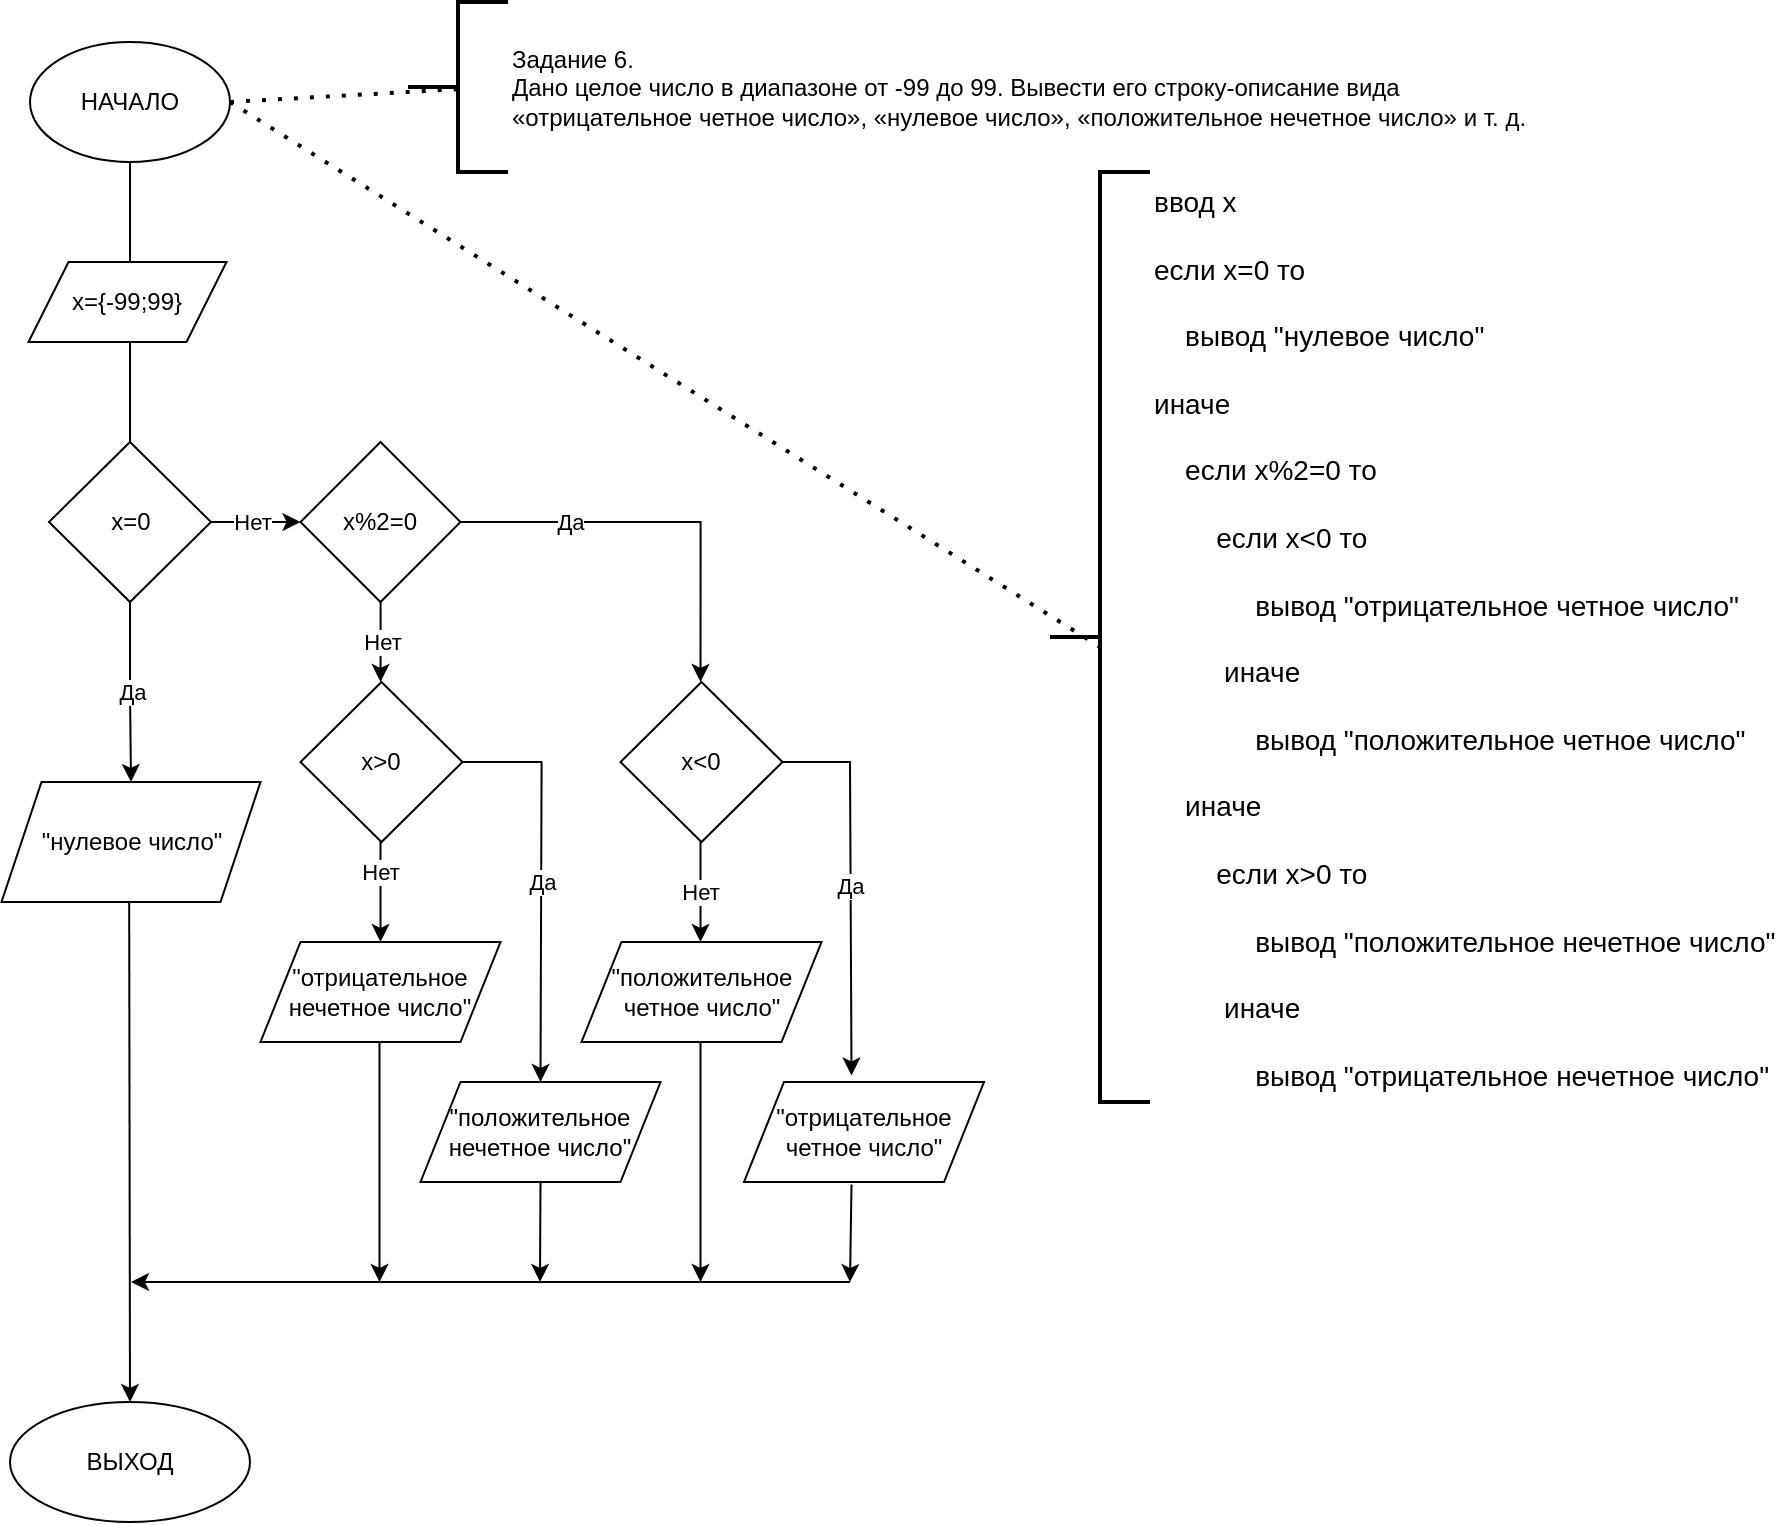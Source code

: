 <mxfile version="17.2.4" type="github">
  <diagram id="37yr4msfYbyl-9EYdki9" name="Page-1">
    <mxGraphModel dx="1196" dy="2193" grid="1" gridSize="10" guides="1" tooltips="1" connect="1" arrows="1" fold="1" page="1" pageScale="1" pageWidth="827" pageHeight="1169" math="0" shadow="0">
      <root>
        <mxCell id="0" />
        <mxCell id="1" parent="0" />
        <mxCell id="oL-Ydp1QBFsGxcC119Pf-1" value="" style="edgeStyle=none;rounded=0;orthogonalLoop=1;jettySize=auto;html=1;" edge="1" parent="1">
          <mxGeometry relative="1" as="geometry">
            <mxPoint x="400" y="80" as="sourcePoint" />
            <mxPoint x="400" y="250" as="targetPoint" />
          </mxGeometry>
        </mxCell>
        <mxCell id="oL-Ydp1QBFsGxcC119Pf-2" value="НАЧАЛО" style="ellipse;whiteSpace=wrap;html=1;" vertex="1" parent="1">
          <mxGeometry x="350" y="20" width="100" height="60" as="geometry" />
        </mxCell>
        <mxCell id="oL-Ydp1QBFsGxcC119Pf-3" value="Нет" style="edgeStyle=none;rounded=0;orthogonalLoop=1;jettySize=auto;html=1;entryX=0;entryY=0.5;entryDx=0;entryDy=0;" edge="1" parent="1" source="oL-Ydp1QBFsGxcC119Pf-5" target="oL-Ydp1QBFsGxcC119Pf-19">
          <mxGeometry x="-0.129" relative="1" as="geometry">
            <mxPoint x="490" y="260" as="targetPoint" />
            <mxPoint x="1" as="offset" />
          </mxGeometry>
        </mxCell>
        <mxCell id="oL-Ydp1QBFsGxcC119Pf-4" value="Да" style="edgeStyle=orthogonalEdgeStyle;rounded=0;orthogonalLoop=1;jettySize=auto;html=1;entryX=0.5;entryY=0;entryDx=0;entryDy=0;" edge="1" parent="1" source="oL-Ydp1QBFsGxcC119Pf-5" target="oL-Ydp1QBFsGxcC119Pf-25">
          <mxGeometry relative="1" as="geometry">
            <mxPoint x="400.5" y="340" as="targetPoint" />
          </mxGeometry>
        </mxCell>
        <mxCell id="oL-Ydp1QBFsGxcC119Pf-5" value="x=0" style="rhombus;whiteSpace=wrap;html=1;" vertex="1" parent="1">
          <mxGeometry x="359.5" y="220" width="81" height="80" as="geometry" />
        </mxCell>
        <mxCell id="oL-Ydp1QBFsGxcC119Pf-7" value="x={-99;99}" style="shape=parallelogram;perimeter=parallelogramPerimeter;whiteSpace=wrap;html=1;fixedSize=1;" vertex="1" parent="1">
          <mxGeometry x="349.25" y="130" width="99" height="40" as="geometry" />
        </mxCell>
        <mxCell id="oL-Ydp1QBFsGxcC119Pf-10" style="edgeStyle=none;rounded=0;orthogonalLoop=1;jettySize=auto;html=1;exitX=0.5;exitY=1;exitDx=0;exitDy=0;" edge="1" parent="1">
          <mxGeometry relative="1" as="geometry">
            <mxPoint x="401.75" y="590" as="sourcePoint" />
            <mxPoint x="401.75" y="590" as="targetPoint" />
          </mxGeometry>
        </mxCell>
        <mxCell id="oL-Ydp1QBFsGxcC119Pf-11" value="ВЫХОД" style="ellipse;whiteSpace=wrap;html=1;" vertex="1" parent="1">
          <mxGeometry x="340" y="700" width="120" height="60" as="geometry" />
        </mxCell>
        <mxCell id="oL-Ydp1QBFsGxcC119Pf-12" value="Задание 6. &lt;br&gt;&lt;div&gt;&lt;div&gt;Дано целое число в диапазоне от -99 до 99. Вывести его строку-описание вида&lt;/div&gt;&lt;div&gt;«отрицательное четное число», «нулевое число», «положительное нечетное число» и т. д.&lt;/div&gt;&lt;/div&gt;" style="strokeWidth=2;html=1;shape=mxgraph.flowchart.annotation_2;align=left;labelPosition=right;pointerEvents=1;" vertex="1" parent="1">
          <mxGeometry x="539" width="50" height="85" as="geometry" />
        </mxCell>
        <mxCell id="oL-Ydp1QBFsGxcC119Pf-13" value="" style="endArrow=none;dashed=1;html=1;dashPattern=1 3;strokeWidth=2;rounded=0;exitX=1;exitY=0.5;exitDx=0;exitDy=0;entryX=0.52;entryY=0.512;entryDx=0;entryDy=0;entryPerimeter=0;" edge="1" parent="1" source="oL-Ydp1QBFsGxcC119Pf-2" target="oL-Ydp1QBFsGxcC119Pf-12">
          <mxGeometry width="50" height="50" relative="1" as="geometry">
            <mxPoint x="532.5" y="160" as="sourcePoint" />
            <mxPoint x="582.5" y="110" as="targetPoint" />
          </mxGeometry>
        </mxCell>
        <mxCell id="oL-Ydp1QBFsGxcC119Pf-14" value="ввод х&lt;br&gt;&lt;br&gt;если x=0 то&lt;br&gt;&lt;span&gt;	&lt;/span&gt;&lt;span&gt;	&lt;/span&gt;&lt;br&gt;&lt;span&gt;&lt;/span&gt;&amp;nbsp; &amp;nbsp; вывод &quot;нулевое число&quot;&lt;br&gt;&amp;nbsp; &amp;nbsp;&amp;nbsp;&lt;br&gt;иначе &lt;br&gt;&amp;nbsp; &amp;nbsp; &lt;br&gt;&amp;nbsp; &amp;nbsp; если x%2=0 то&lt;br&gt;&lt;br&gt;&amp;nbsp; &amp;nbsp; &amp;nbsp; &amp;nbsp; если х&amp;lt;0 то&lt;br&gt;&lt;br&gt;&amp;nbsp; &amp;nbsp; &amp;nbsp; &amp;nbsp; &amp;nbsp; &amp;nbsp; &amp;nbsp;вывод &quot;отрицательное четное число&quot;&lt;br&gt;&lt;br&gt;&amp;nbsp; &amp;nbsp; &amp;nbsp; &amp;nbsp; &amp;nbsp;иначе&amp;nbsp;&amp;nbsp;&lt;br&gt;&lt;br&gt;&amp;nbsp; &amp;nbsp; &amp;nbsp; &amp;nbsp; &amp;nbsp; &amp;nbsp; &amp;nbsp;вывод &quot;положительное четное число&quot;&lt;br&gt;&lt;br&gt;&amp;nbsp; &amp;nbsp; иначе&lt;br&gt;&lt;br&gt;&amp;nbsp; &amp;nbsp; &amp;nbsp; &amp;nbsp; если х&amp;gt;0 то&lt;br&gt;&lt;br&gt;&amp;nbsp; &amp;nbsp; &amp;nbsp; &amp;nbsp; &amp;nbsp; &amp;nbsp; &amp;nbsp;вывод &quot;положительное нечетное число&quot;&lt;br&gt;&lt;br&gt;&amp;nbsp; &amp;nbsp; &amp;nbsp; &amp;nbsp; &amp;nbsp;иначе&amp;nbsp;&amp;nbsp;&lt;br&gt;&lt;br&gt;&amp;nbsp; &amp;nbsp; &amp;nbsp; &amp;nbsp; &amp;nbsp; &amp;nbsp; &amp;nbsp;вывод &quot;отрицательное нечетное число&quot;&amp;nbsp;&lt;br&gt;&lt;br&gt;&amp;nbsp; &amp;nbsp; &amp;nbsp; &amp;nbsp;&amp;nbsp;" style="strokeWidth=2;html=1;shape=mxgraph.flowchart.annotation_2;align=left;labelPosition=right;pointerEvents=1;verticalAlign=top;fontSize=14;spacing=2;spacingBottom=0;spacingLeft=0;spacingTop=0;horizontal=1;" vertex="1" parent="1">
          <mxGeometry x="860" y="85" width="50" height="465" as="geometry" />
        </mxCell>
        <mxCell id="oL-Ydp1QBFsGxcC119Pf-15" value="" style="endArrow=none;dashed=1;html=1;dashPattern=1 3;strokeWidth=2;rounded=0;exitX=1;exitY=0.5;exitDx=0;exitDy=0;entryX=0.52;entryY=0.512;entryDx=0;entryDy=0;entryPerimeter=0;" edge="1" parent="1" source="oL-Ydp1QBFsGxcC119Pf-2" target="oL-Ydp1QBFsGxcC119Pf-14">
          <mxGeometry width="50" height="50" relative="1" as="geometry">
            <mxPoint x="770" y="115" as="sourcePoint" />
            <mxPoint x="902.5" y="175" as="targetPoint" />
          </mxGeometry>
        </mxCell>
        <mxCell id="oL-Ydp1QBFsGxcC119Pf-17" value="Да" style="edgeStyle=orthogonalEdgeStyle;rounded=0;orthogonalLoop=1;jettySize=auto;html=1;" edge="1" parent="1" source="oL-Ydp1QBFsGxcC119Pf-19">
          <mxGeometry x="-0.453" relative="1" as="geometry">
            <mxPoint as="offset" />
            <mxPoint x="685.25" y="340" as="targetPoint" />
            <Array as="points">
              <mxPoint x="685" y="260" />
            </Array>
          </mxGeometry>
        </mxCell>
        <mxCell id="oL-Ydp1QBFsGxcC119Pf-18" value="Нет" style="edgeStyle=orthogonalEdgeStyle;rounded=0;orthogonalLoop=1;jettySize=auto;html=1;" edge="1" parent="1" source="oL-Ydp1QBFsGxcC119Pf-19">
          <mxGeometry relative="1" as="geometry">
            <mxPoint x="525.25" y="340" as="targetPoint" />
          </mxGeometry>
        </mxCell>
        <mxCell id="oL-Ydp1QBFsGxcC119Pf-19" value="x%2=0" style="rhombus;whiteSpace=wrap;html=1;" vertex="1" parent="1">
          <mxGeometry x="485.25" y="220" width="80" height="80" as="geometry" />
        </mxCell>
        <mxCell id="oL-Ydp1QBFsGxcC119Pf-22" value="Нет" style="endArrow=classic;html=1;rounded=0;exitX=0.5;exitY=1;exitDx=0;exitDy=0;" edge="1" parent="1">
          <mxGeometry width="50" height="50" relative="1" as="geometry">
            <mxPoint x="525.25" y="400" as="sourcePoint" />
            <mxPoint x="525.25" y="470" as="targetPoint" />
          </mxGeometry>
        </mxCell>
        <mxCell id="oL-Ydp1QBFsGxcC119Pf-23" value="" style="endArrow=classic;html=1;rounded=0;exitX=0.5;exitY=1;exitDx=0;exitDy=0;entryX=0.5;entryY=0;entryDx=0;entryDy=0;" edge="1" parent="1" target="oL-Ydp1QBFsGxcC119Pf-11">
          <mxGeometry width="50" height="50" relative="1" as="geometry">
            <mxPoint x="399.5" y="400" as="sourcePoint" />
            <mxPoint x="400" y="540" as="targetPoint" />
          </mxGeometry>
        </mxCell>
        <mxCell id="oL-Ydp1QBFsGxcC119Pf-24" value="" style="endArrow=classic;html=1;rounded=0;" edge="1" parent="1">
          <mxGeometry width="50" height="50" relative="1" as="geometry">
            <mxPoint x="760" y="640" as="sourcePoint" />
            <mxPoint x="400.5" y="640" as="targetPoint" />
          </mxGeometry>
        </mxCell>
        <mxCell id="oL-Ydp1QBFsGxcC119Pf-25" value="&quot;нулевое число&quot;" style="shape=parallelogram;perimeter=parallelogramPerimeter;whiteSpace=wrap;html=1;fixedSize=1;" vertex="1" parent="1">
          <mxGeometry x="335.75" y="390" width="129.5" height="60" as="geometry" />
        </mxCell>
        <mxCell id="oL-Ydp1QBFsGxcC119Pf-31" value="Да" style="edgeStyle=orthogonalEdgeStyle;rounded=0;orthogonalLoop=1;jettySize=auto;html=1;exitX=1;exitY=0.5;exitDx=0;exitDy=0;" edge="1" parent="1" source="oL-Ydp1QBFsGxcC119Pf-26">
          <mxGeometry relative="1" as="geometry">
            <mxPoint x="605.25" y="540" as="targetPoint" />
          </mxGeometry>
        </mxCell>
        <mxCell id="oL-Ydp1QBFsGxcC119Pf-26" value="x&amp;gt;0" style="rhombus;whiteSpace=wrap;html=1;" vertex="1" parent="1">
          <mxGeometry x="485.25" y="340" width="81" height="80" as="geometry" />
        </mxCell>
        <mxCell id="oL-Ydp1QBFsGxcC119Pf-27" value="x&amp;lt;0" style="rhombus;whiteSpace=wrap;html=1;" vertex="1" parent="1">
          <mxGeometry x="645.25" y="340" width="81" height="80" as="geometry" />
        </mxCell>
        <mxCell id="oL-Ydp1QBFsGxcC119Pf-28" value="Нет" style="endArrow=classic;html=1;rounded=0;" edge="1" parent="1">
          <mxGeometry width="50" height="50" relative="1" as="geometry">
            <mxPoint x="685.25" y="420" as="sourcePoint" />
            <mxPoint x="685.25" y="470" as="targetPoint" />
          </mxGeometry>
        </mxCell>
        <mxCell id="oL-Ydp1QBFsGxcC119Pf-32" value="&quot;положительное нечетное число&quot;" style="shape=parallelogram;perimeter=parallelogramPerimeter;whiteSpace=wrap;html=1;fixedSize=1;" vertex="1" parent="1">
          <mxGeometry x="545.25" y="540" width="120" height="50" as="geometry" />
        </mxCell>
        <mxCell id="oL-Ydp1QBFsGxcC119Pf-33" value="&quot;отрицательное&lt;br&gt;нечетное число&quot;" style="shape=parallelogram;perimeter=parallelogramPerimeter;whiteSpace=wrap;html=1;fixedSize=1;" vertex="1" parent="1">
          <mxGeometry x="465.25" y="470" width="120" height="50" as="geometry" />
        </mxCell>
        <mxCell id="oL-Ydp1QBFsGxcC119Pf-34" value="&quot;положительное&lt;br&gt;четное число&quot;" style="shape=parallelogram;perimeter=parallelogramPerimeter;whiteSpace=wrap;html=1;fixedSize=1;" vertex="1" parent="1">
          <mxGeometry x="625.75" y="470" width="120" height="50" as="geometry" />
        </mxCell>
        <mxCell id="oL-Ydp1QBFsGxcC119Pf-35" value="&quot;отрицательное четное число&quot;" style="shape=parallelogram;perimeter=parallelogramPerimeter;whiteSpace=wrap;html=1;fixedSize=1;" vertex="1" parent="1">
          <mxGeometry x="707" y="540" width="120" height="50" as="geometry" />
        </mxCell>
        <mxCell id="oL-Ydp1QBFsGxcC119Pf-36" value="Да" style="endArrow=classic;html=1;rounded=0;entryX=0.448;entryY=-0.065;entryDx=0;entryDy=0;entryPerimeter=0;" edge="1" parent="1" target="oL-Ydp1QBFsGxcC119Pf-35">
          <mxGeometry width="50" height="50" relative="1" as="geometry">
            <mxPoint x="726.25" y="380" as="sourcePoint" />
            <mxPoint x="770" y="540" as="targetPoint" />
            <Array as="points">
              <mxPoint x="760" y="380" />
            </Array>
          </mxGeometry>
        </mxCell>
        <mxCell id="oL-Ydp1QBFsGxcC119Pf-37" value="" style="endArrow=classic;html=1;rounded=0;" edge="1" parent="1">
          <mxGeometry width="50" height="50" relative="1" as="geometry">
            <mxPoint x="524.75" y="520" as="sourcePoint" />
            <mxPoint x="524.75" y="640" as="targetPoint" />
            <Array as="points" />
          </mxGeometry>
        </mxCell>
        <mxCell id="oL-Ydp1QBFsGxcC119Pf-38" value="" style="endArrow=classic;html=1;rounded=0;" edge="1" parent="1">
          <mxGeometry width="50" height="50" relative="1" as="geometry">
            <mxPoint x="685.25" y="520" as="sourcePoint" />
            <mxPoint x="685.25" y="640" as="targetPoint" />
            <Array as="points" />
          </mxGeometry>
        </mxCell>
        <mxCell id="oL-Ydp1QBFsGxcC119Pf-41" value="" style="endArrow=classic;html=1;rounded=0;exitX=0.5;exitY=1;exitDx=0;exitDy=0;" edge="1" parent="1" source="oL-Ydp1QBFsGxcC119Pf-32">
          <mxGeometry width="50" height="50" relative="1" as="geometry">
            <mxPoint x="710" y="570" as="sourcePoint" />
            <mxPoint x="605" y="640" as="targetPoint" />
          </mxGeometry>
        </mxCell>
        <mxCell id="oL-Ydp1QBFsGxcC119Pf-42" value="" style="endArrow=classic;html=1;rounded=0;exitX=0.448;exitY=1.026;exitDx=0;exitDy=0;exitPerimeter=0;" edge="1" parent="1" source="oL-Ydp1QBFsGxcC119Pf-35">
          <mxGeometry width="50" height="50" relative="1" as="geometry">
            <mxPoint x="780.25" y="590" as="sourcePoint" />
            <mxPoint x="760" y="640" as="targetPoint" />
          </mxGeometry>
        </mxCell>
      </root>
    </mxGraphModel>
  </diagram>
</mxfile>

